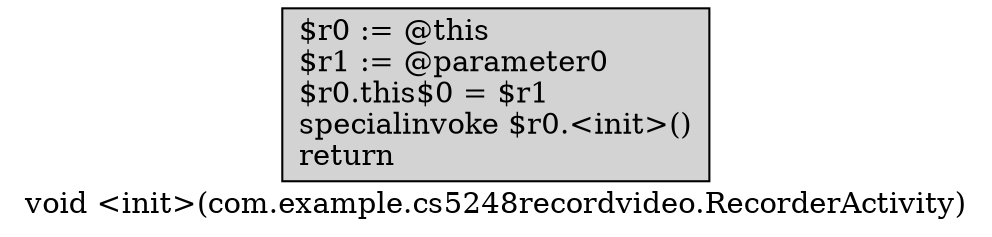 digraph "void <init>(com.example.cs5248recordvideo.RecorderActivity)" {
    label="void <init>(com.example.cs5248recordvideo.RecorderActivity)";
    node [shape=box];
    "0" [style=filled,fillcolor=gray,style=filled,fillcolor=lightgray,label="$r0 := @this\l$r1 := @parameter0\l$r0.this$0 = $r1\lspecialinvoke $r0.<init>()\lreturn\l",];
}

